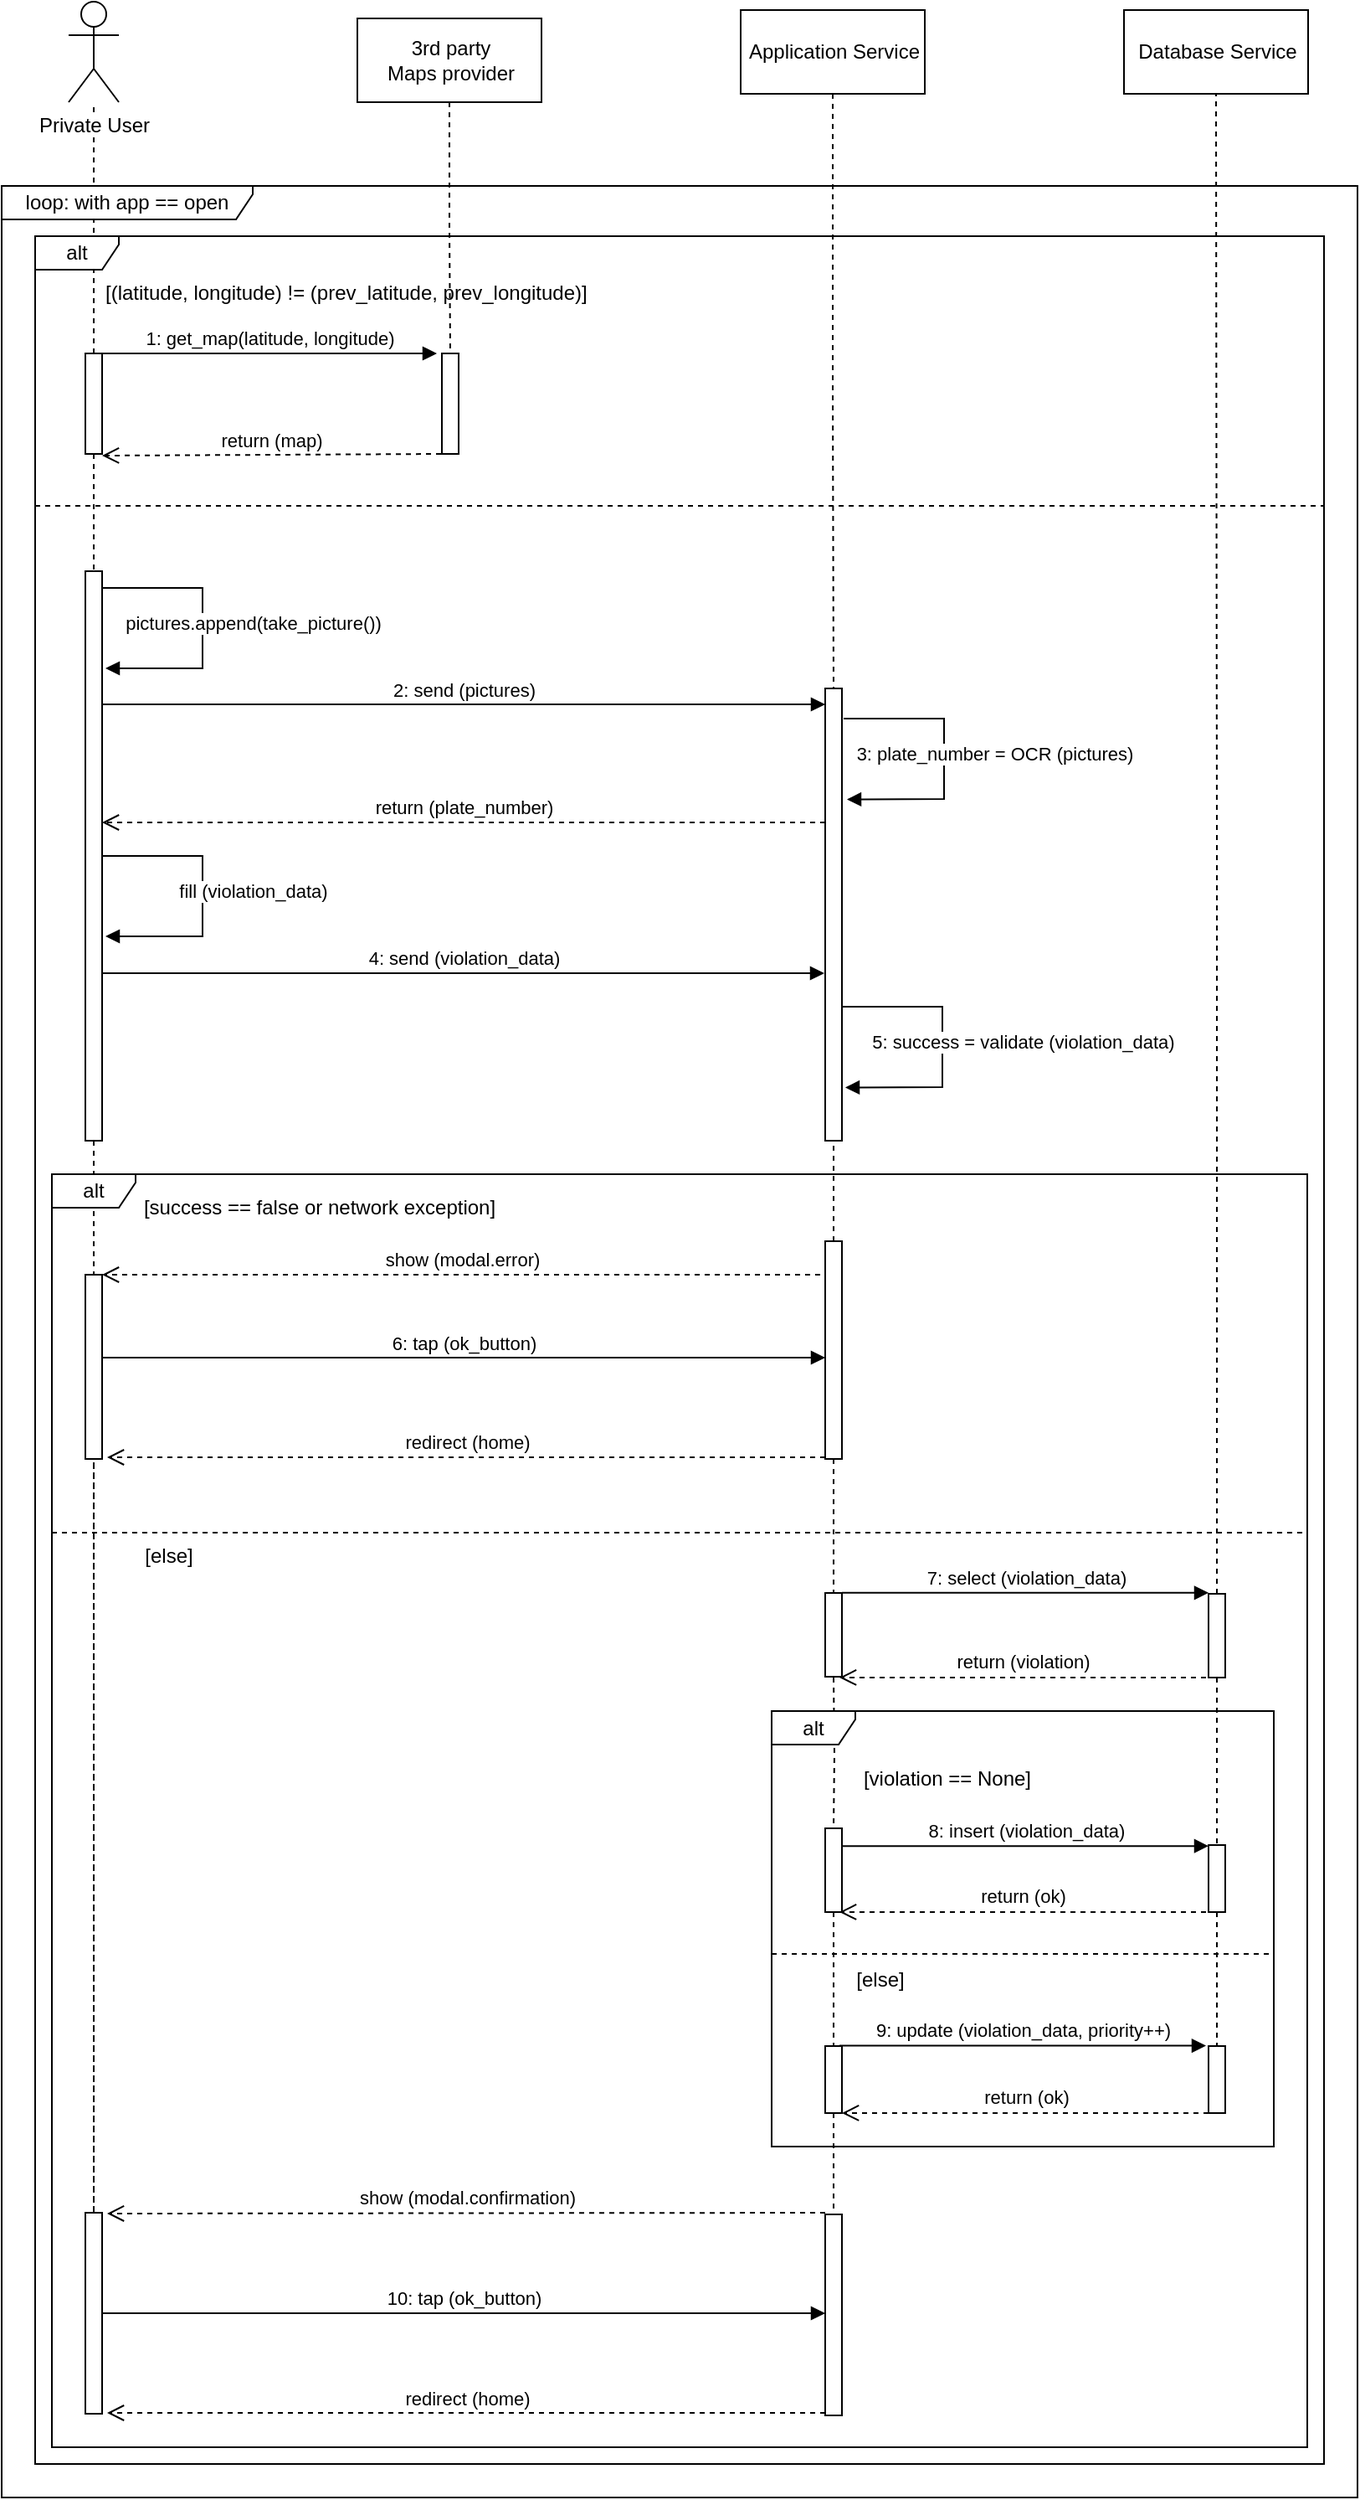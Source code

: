 <mxfile version="12.1.7" type="device" pages="1"><diagram id="Xesxn0rkYAWVuck-UJk9" name="Page-1"><mxGraphModel dx="1024" dy="1796" grid="1" gridSize="10" guides="1" tooltips="1" connect="1" arrows="1" fold="1" page="1" pageScale="1" pageWidth="827" pageHeight="1169" math="0" shadow="0"><root><mxCell id="0"/><mxCell id="1" parent="0"/><mxCell id="rjnQx0mTPhsEG-jWqTn9-60" value="" style="edgeStyle=orthogonalEdgeStyle;rounded=0;orthogonalLoop=1;jettySize=auto;html=1;dashed=1;endArrow=none;endFill=0;" edge="1" parent="1" target="rjnQx0mTPhsEG-jWqTn9-59"><mxGeometry relative="1" as="geometry"><mxPoint x="507" y="980.5" as="sourcePoint"/></mxGeometry></mxCell><mxCell id="rjnQx0mTPhsEG-jWqTn9-55" value="alt" style="shape=umlFrame;whiteSpace=wrap;html=1;width=50;height=20;" vertex="1" parent="1"><mxGeometry x="470" y="1000.5" width="300" height="260" as="geometry"/></mxCell><mxCell id="rjnQx0mTPhsEG-jWqTn9-10" value="" style="edgeStyle=orthogonalEdgeStyle;rounded=0;orthogonalLoop=1;jettySize=auto;html=1;dashed=1;endArrow=none;endFill=0;" edge="1" parent="1" source="rjnQx0mTPhsEG-jWqTn9-6" target="rjnQx0mTPhsEG-jWqTn9-1"><mxGeometry relative="1" as="geometry"/></mxCell><mxCell id="rjnQx0mTPhsEG-jWqTn9-87" value="" style="edgeStyle=orthogonalEdgeStyle;rounded=0;orthogonalLoop=1;jettySize=auto;html=1;dashed=1;endArrow=none;endFill=0;" edge="1" parent="1" source="rjnQx0mTPhsEG-jWqTn9-11" target="rjnQx0mTPhsEG-jWqTn9-86"><mxGeometry relative="1" as="geometry"/></mxCell><mxCell id="rjnQx0mTPhsEG-jWqTn9-28" value="alt" style="shape=umlFrame;whiteSpace=wrap;html=1;width=50;height=20;" vertex="1" parent="1"><mxGeometry x="30" y="120" width="770" height="1330" as="geometry"/></mxCell><mxCell id="rjnQx0mTPhsEG-jWqTn9-75" value="alt" style="shape=umlFrame;whiteSpace=wrap;html=1;width=50;height=20;" vertex="1" parent="1"><mxGeometry x="40" y="680" width="750" height="760" as="geometry"/></mxCell><mxCell id="rjnQx0mTPhsEG-jWqTn9-30" value="loop: with app == open" style="shape=umlFrame;whiteSpace=wrap;html=1;width=150;height=20;" vertex="1" parent="1"><mxGeometry x="10" y="90" width="810" height="1380" as="geometry"/></mxCell><mxCell id="rjnQx0mTPhsEG-jWqTn9-1" value="Private User" style="shape=umlActor;verticalLabelPosition=bottom;labelBackgroundColor=#ffffff;verticalAlign=top;html=1;outlineConnect=0;" vertex="1" parent="1"><mxGeometry x="50" y="-20" width="30" height="60" as="geometry"/></mxCell><mxCell id="rjnQx0mTPhsEG-jWqTn9-12" value="" style="edgeStyle=orthogonalEdgeStyle;rounded=0;orthogonalLoop=1;jettySize=auto;html=1;dashed=1;endArrow=none;endFill=0;" edge="1" parent="1" source="rjnQx0mTPhsEG-jWqTn9-6" target="rjnQx0mTPhsEG-jWqTn9-11"><mxGeometry relative="1" as="geometry"/></mxCell><mxCell id="rjnQx0mTPhsEG-jWqTn9-6" value="" style="html=1;points=[];perimeter=orthogonalPerimeter;" vertex="1" parent="1"><mxGeometry x="60" y="190" width="10" height="60" as="geometry"/></mxCell><mxCell id="rjnQx0mTPhsEG-jWqTn9-11" value="" style="html=1;points=[];perimeter=orthogonalPerimeter;" vertex="1" parent="1"><mxGeometry x="60" y="320" width="10" height="340" as="geometry"/></mxCell><mxCell id="rjnQx0mTPhsEG-jWqTn9-90" value="" style="edgeStyle=orthogonalEdgeStyle;rounded=0;orthogonalLoop=1;jettySize=auto;html=1;dashed=1;endArrow=none;endFill=0;" edge="1" parent="1" source="rjnQx0mTPhsEG-jWqTn9-86" target="rjnQx0mTPhsEG-jWqTn9-89"><mxGeometry relative="1" as="geometry"/></mxCell><mxCell id="rjnQx0mTPhsEG-jWqTn9-86" value="" style="html=1;points=[];perimeter=orthogonalPerimeter;" vertex="1" parent="1"><mxGeometry x="60" y="1300" width="10" height="120" as="geometry"/></mxCell><mxCell id="rjnQx0mTPhsEG-jWqTn9-13" value="" style="html=1;points=[];perimeter=orthogonalPerimeter;" vertex="1" parent="1"><mxGeometry x="273" y="190" width="10" height="60" as="geometry"/></mxCell><mxCell id="rjnQx0mTPhsEG-jWqTn9-18" value="" style="edgeStyle=orthogonalEdgeStyle;rounded=0;orthogonalLoop=1;jettySize=auto;html=1;dashed=1;endArrow=none;endFill=0;" edge="1" parent="1" source="rjnQx0mTPhsEG-jWqTn9-15" target="rjnQx0mTPhsEG-jWqTn9-13"><mxGeometry relative="1" as="geometry"/></mxCell><mxCell id="rjnQx0mTPhsEG-jWqTn9-15" value="3rd party&lt;br&gt;Maps provider" style="html=1;" vertex="1" parent="1"><mxGeometry x="222.5" y="-10" width="110" height="50" as="geometry"/></mxCell><mxCell id="rjnQx0mTPhsEG-jWqTn9-16" value="Database Service" style="html=1;" vertex="1" parent="1"><mxGeometry x="680.5" y="-15" width="110" height="50" as="geometry"/></mxCell><mxCell id="rjnQx0mTPhsEG-jWqTn9-20" value="" style="edgeStyle=orthogonalEdgeStyle;rounded=0;orthogonalLoop=1;jettySize=auto;html=1;dashed=1;endArrow=none;endFill=0;" edge="1" parent="1" source="rjnQx0mTPhsEG-jWqTn9-17" target="rjnQx0mTPhsEG-jWqTn9-19"><mxGeometry relative="1" as="geometry"/></mxCell><mxCell id="rjnQx0mTPhsEG-jWqTn9-17" value="Application Service" style="html=1;" vertex="1" parent="1"><mxGeometry x="451.5" y="-15" width="110" height="50" as="geometry"/></mxCell><mxCell id="rjnQx0mTPhsEG-jWqTn9-19" value="" style="html=1;points=[];perimeter=orthogonalPerimeter;" vertex="1" parent="1"><mxGeometry x="502" y="390" width="10" height="270" as="geometry"/></mxCell><mxCell id="rjnQx0mTPhsEG-jWqTn9-62" value="" style="edgeStyle=orthogonalEdgeStyle;rounded=0;orthogonalLoop=1;jettySize=auto;html=1;dashed=1;endArrow=none;endFill=0;" edge="1" parent="1" source="rjnQx0mTPhsEG-jWqTn9-59" target="rjnQx0mTPhsEG-jWqTn9-61"><mxGeometry relative="1" as="geometry"/></mxCell><mxCell id="rjnQx0mTPhsEG-jWqTn9-59" value="" style="html=1;points=[];perimeter=orthogonalPerimeter;" vertex="1" parent="1"><mxGeometry x="502" y="1070.5" width="10" height="50" as="geometry"/></mxCell><mxCell id="rjnQx0mTPhsEG-jWqTn9-72" value="" style="edgeStyle=orthogonalEdgeStyle;rounded=0;orthogonalLoop=1;jettySize=auto;html=1;dashed=1;endArrow=none;endFill=0;" edge="1" parent="1" source="rjnQx0mTPhsEG-jWqTn9-61" target="rjnQx0mTPhsEG-jWqTn9-71"><mxGeometry relative="1" as="geometry"/></mxCell><mxCell id="rjnQx0mTPhsEG-jWqTn9-61" value="" style="html=1;points=[];perimeter=orthogonalPerimeter;" vertex="1" parent="1"><mxGeometry x="502" y="1200.5" width="10" height="40" as="geometry"/></mxCell><mxCell id="rjnQx0mTPhsEG-jWqTn9-71" value="" style="html=1;points=[];perimeter=orthogonalPerimeter;" vertex="1" parent="1"><mxGeometry x="502" y="1301" width="10" height="120" as="geometry"/></mxCell><mxCell id="rjnQx0mTPhsEG-jWqTn9-23" value="1: get_map(latitude, longitude)" style="html=1;verticalAlign=bottom;endArrow=block;" edge="1" parent="1"><mxGeometry width="80" relative="1" as="geometry"><mxPoint x="70" y="190" as="sourcePoint"/><mxPoint x="270" y="190" as="targetPoint"/><mxPoint as="offset"/></mxGeometry></mxCell><mxCell id="rjnQx0mTPhsEG-jWqTn9-27" value="return (map)" style="html=1;verticalAlign=bottom;endArrow=open;dashed=1;endSize=8;" edge="1" parent="1"><mxGeometry relative="1" as="geometry"><mxPoint x="272.5" y="250" as="sourcePoint"/><mxPoint x="70" y="251" as="targetPoint"/></mxGeometry></mxCell><mxCell id="rjnQx0mTPhsEG-jWqTn9-31" value="" style="line;strokeWidth=1;fillColor=none;align=left;verticalAlign=middle;spacingTop=-1;spacingLeft=3;spacingRight=3;rotatable=0;labelPosition=right;points=[];portConstraint=eastwest;dashed=1;" vertex="1" parent="1"><mxGeometry x="30" y="277" width="770" height="8" as="geometry"/></mxCell><mxCell id="rjnQx0mTPhsEG-jWqTn9-34" value="[(latitude, longitude) != (prev_latitude, prev_longitude)]" style="text;html=1;" vertex="1" parent="1"><mxGeometry x="70" y="140" width="300" height="30" as="geometry"/></mxCell><mxCell id="rjnQx0mTPhsEG-jWqTn9-36" value="pictures.append(take_picture())" style="html=1;verticalAlign=bottom;endArrow=block;rounded=0;" edge="1" parent="1"><mxGeometry x="0.084" y="30" width="80" relative="1" as="geometry"><mxPoint x="70" y="330" as="sourcePoint"/><mxPoint x="72" y="378" as="targetPoint"/><Array as="points"><mxPoint x="130" y="330"/><mxPoint x="130" y="350"/><mxPoint x="130" y="378"/></Array><mxPoint as="offset"/></mxGeometry></mxCell><mxCell id="rjnQx0mTPhsEG-jWqTn9-37" value="2: send (pictures)" style="html=1;verticalAlign=bottom;endArrow=block;" edge="1" parent="1" target="rjnQx0mTPhsEG-jWqTn9-19"><mxGeometry width="80" relative="1" as="geometry"><mxPoint x="70" y="399.5" as="sourcePoint"/><mxPoint x="270" y="399.5" as="targetPoint"/><mxPoint as="offset"/></mxGeometry></mxCell><mxCell id="rjnQx0mTPhsEG-jWqTn9-38" value="3: plate_number = OCR (pictures)" style="html=1;verticalAlign=bottom;endArrow=block;entryX=1.2;entryY=0.728;entryDx=0;entryDy=0;entryPerimeter=0;rounded=0;" edge="1" parent="1"><mxGeometry x="0.084" y="30" width="80" relative="1" as="geometry"><mxPoint x="513" y="408" as="sourcePoint"/><mxPoint x="515" y="456.24" as="targetPoint"/><Array as="points"><mxPoint x="573" y="408"/><mxPoint x="573" y="428"/><mxPoint x="573" y="456"/></Array><mxPoint as="offset"/></mxGeometry></mxCell><mxCell id="rjnQx0mTPhsEG-jWqTn9-39" value="return (plate_number)" style="html=1;verticalAlign=bottom;endArrow=open;dashed=1;endSize=8;" edge="1" parent="1" target="rjnQx0mTPhsEG-jWqTn9-11"><mxGeometry relative="1" as="geometry"><mxPoint x="502" y="470" as="sourcePoint"/><mxPoint x="299.5" y="471" as="targetPoint"/></mxGeometry></mxCell><mxCell id="rjnQx0mTPhsEG-jWqTn9-40" value="4: send (violation_data)" style="html=1;verticalAlign=bottom;endArrow=block;" edge="1" parent="1"><mxGeometry width="80" relative="1" as="geometry"><mxPoint x="69.5" y="560" as="sourcePoint"/><mxPoint x="501.5" y="560" as="targetPoint"/><mxPoint as="offset"/></mxGeometry></mxCell><mxCell id="rjnQx0mTPhsEG-jWqTn9-41" value="5: success = validate (violation_data)" style="html=1;verticalAlign=bottom;endArrow=block;entryX=1.2;entryY=0.728;entryDx=0;entryDy=0;entryPerimeter=0;rounded=0;" edge="1" parent="1"><mxGeometry x="0.084" y="48" width="80" relative="1" as="geometry"><mxPoint x="512" y="580" as="sourcePoint"/><mxPoint x="514" y="628.24" as="targetPoint"/><Array as="points"><mxPoint x="572" y="580"/><mxPoint x="572" y="600"/><mxPoint x="572" y="628"/></Array><mxPoint as="offset"/></mxGeometry></mxCell><mxCell id="rjnQx0mTPhsEG-jWqTn9-49" value="" style="edgeStyle=orthogonalEdgeStyle;rounded=0;orthogonalLoop=1;jettySize=auto;html=1;endArrow=none;endFill=0;entryX=0.5;entryY=1;entryDx=0;entryDy=0;dashed=1;" edge="1" parent="1" source="rjnQx0mTPhsEG-jWqTn9-44" target="rjnQx0mTPhsEG-jWqTn9-16"><mxGeometry relative="1" as="geometry"><mxPoint x="736" y="90" as="targetPoint"/></mxGeometry></mxCell><mxCell id="rjnQx0mTPhsEG-jWqTn9-65" value="" style="edgeStyle=orthogonalEdgeStyle;rounded=0;orthogonalLoop=1;jettySize=auto;html=1;dashed=1;endArrow=none;endFill=0;" edge="1" parent="1" source="rjnQx0mTPhsEG-jWqTn9-44" target="rjnQx0mTPhsEG-jWqTn9-63"><mxGeometry relative="1" as="geometry"/></mxCell><mxCell id="rjnQx0mTPhsEG-jWqTn9-44" value="" style="html=1;points=[];perimeter=orthogonalPerimeter;" vertex="1" parent="1"><mxGeometry x="731" y="930.5" width="10" height="50" as="geometry"/></mxCell><mxCell id="rjnQx0mTPhsEG-jWqTn9-68" value="" style="edgeStyle=orthogonalEdgeStyle;rounded=0;orthogonalLoop=1;jettySize=auto;html=1;dashed=1;endArrow=none;endFill=0;" edge="1" parent="1" source="rjnQx0mTPhsEG-jWqTn9-63" target="rjnQx0mTPhsEG-jWqTn9-67"><mxGeometry relative="1" as="geometry"/></mxCell><mxCell id="rjnQx0mTPhsEG-jWqTn9-63" value="" style="html=1;points=[];perimeter=orthogonalPerimeter;" vertex="1" parent="1"><mxGeometry x="731" y="1080.5" width="10" height="40" as="geometry"/></mxCell><mxCell id="rjnQx0mTPhsEG-jWqTn9-67" value="" style="html=1;points=[];perimeter=orthogonalPerimeter;" vertex="1" parent="1"><mxGeometry x="731" y="1200.5" width="10" height="40" as="geometry"/></mxCell><mxCell id="rjnQx0mTPhsEG-jWqTn9-50" value="8: insert (violation_data)" style="html=1;verticalAlign=bottom;endArrow=block;exitX=1;exitY=0.212;exitDx=0;exitDy=0;exitPerimeter=0;" edge="1" parent="1" source="rjnQx0mTPhsEG-jWqTn9-59" target="rjnQx0mTPhsEG-jWqTn9-63"><mxGeometry width="80" relative="1" as="geometry"><mxPoint x="512" y="1045.5" as="sourcePoint"/><mxPoint x="731" y="1103.7" as="targetPoint"/><mxPoint as="offset"/></mxGeometry></mxCell><mxCell id="rjnQx0mTPhsEG-jWqTn9-52" value="7: select (violation_data)" style="html=1;verticalAlign=bottom;endArrow=block;" edge="1" parent="1"><mxGeometry width="80" relative="1" as="geometry"><mxPoint x="512" y="929.91" as="sourcePoint"/><mxPoint x="731" y="929.91" as="targetPoint"/><mxPoint as="offset"/></mxGeometry></mxCell><mxCell id="rjnQx0mTPhsEG-jWqTn9-53" value="return (ok)" style="html=1;verticalAlign=bottom;endArrow=open;dashed=1;endSize=8;entryX=0.14;entryY=0.294;entryDx=0;entryDy=0;entryPerimeter=0;" edge="1" parent="1"><mxGeometry relative="1" as="geometry"><mxPoint x="729.5" y="1120.48" as="sourcePoint"/><mxPoint x="510.5" y="1120.48" as="targetPoint"/></mxGeometry></mxCell><mxCell id="rjnQx0mTPhsEG-jWqTn9-56" value="[violation == None]" style="text;html=1;strokeColor=none;fillColor=none;align=center;verticalAlign=middle;whiteSpace=wrap;rounded=0;" vertex="1" parent="1"><mxGeometry x="520" y="1030.5" width="110" height="20" as="geometry"/></mxCell><mxCell id="rjnQx0mTPhsEG-jWqTn9-57" value="[else]" style="text;html=1;strokeColor=none;fillColor=none;align=center;verticalAlign=middle;whiteSpace=wrap;rounded=0;" vertex="1" parent="1"><mxGeometry x="520" y="1150.5" width="30" height="20" as="geometry"/></mxCell><mxCell id="rjnQx0mTPhsEG-jWqTn9-58" value="" style="line;strokeWidth=1;fillColor=none;align=left;verticalAlign=middle;spacingTop=-1;spacingLeft=3;spacingRight=3;rotatable=0;labelPosition=right;points=[];portConstraint=eastwest;dashed=1;" vertex="1" parent="1"><mxGeometry x="470" y="1141.5" width="300" height="8" as="geometry"/></mxCell><mxCell id="rjnQx0mTPhsEG-jWqTn9-66" value="return (violation)" style="html=1;verticalAlign=bottom;endArrow=open;dashed=1;endSize=8;entryX=0.14;entryY=0.294;entryDx=0;entryDy=0;entryPerimeter=0;" edge="1" parent="1"><mxGeometry relative="1" as="geometry"><mxPoint x="729.5" y="980.48" as="sourcePoint"/><mxPoint x="510.5" y="980.48" as="targetPoint"/></mxGeometry></mxCell><mxCell id="rjnQx0mTPhsEG-jWqTn9-69" value="9: update (violation_data, priority++)" style="html=1;verticalAlign=bottom;endArrow=block;exitX=1;exitY=0.116;exitDx=0;exitDy=0;exitPerimeter=0;" edge="1" parent="1"><mxGeometry width="80" relative="1" as="geometry"><mxPoint x="510.5" y="1200.3" as="sourcePoint"/><mxPoint x="729.5" y="1200.3" as="targetPoint"/><mxPoint as="offset"/></mxGeometry></mxCell><mxCell id="rjnQx0mTPhsEG-jWqTn9-70" value="return (ok)" style="html=1;verticalAlign=bottom;endArrow=open;dashed=1;endSize=8;entryX=0.14;entryY=0.294;entryDx=0;entryDy=0;entryPerimeter=0;" edge="1" parent="1"><mxGeometry relative="1" as="geometry"><mxPoint x="731" y="1240.48" as="sourcePoint"/><mxPoint x="512" y="1240.48" as="targetPoint"/></mxGeometry></mxCell><mxCell id="rjnQx0mTPhsEG-jWqTn9-73" value="show (modal.confirmation)" style="html=1;verticalAlign=bottom;endArrow=open;dashed=1;endSize=8;" edge="1" parent="1"><mxGeometry relative="1" as="geometry"><mxPoint x="502" y="1300" as="sourcePoint"/><mxPoint x="73" y="1300.5" as="targetPoint"/></mxGeometry></mxCell><mxCell id="rjnQx0mTPhsEG-jWqTn9-76" value="" style="line;strokeWidth=1;fillColor=none;align=left;verticalAlign=middle;spacingTop=-1;spacingLeft=3;spacingRight=3;rotatable=0;labelPosition=right;points=[];portConstraint=eastwest;dashed=1;" vertex="1" parent="1"><mxGeometry x="40" y="890" width="750" height="8" as="geometry"/></mxCell><mxCell id="rjnQx0mTPhsEG-jWqTn9-79" value="" style="edgeStyle=orthogonalEdgeStyle;rounded=0;orthogonalLoop=1;jettySize=auto;html=1;dashed=1;endArrow=none;endFill=0;" edge="1" parent="1" source="rjnQx0mTPhsEG-jWqTn9-78" target="rjnQx0mTPhsEG-jWqTn9-19"><mxGeometry relative="1" as="geometry"/></mxCell><mxCell id="rjnQx0mTPhsEG-jWqTn9-81" value="" style="edgeStyle=orthogonalEdgeStyle;rounded=0;orthogonalLoop=1;jettySize=auto;html=1;dashed=1;endArrow=none;endFill=0;" edge="1" parent="1" source="rjnQx0mTPhsEG-jWqTn9-78" target="rjnQx0mTPhsEG-jWqTn9-80"><mxGeometry relative="1" as="geometry"/></mxCell><mxCell id="rjnQx0mTPhsEG-jWqTn9-78" value="" style="html=1;points=[];perimeter=orthogonalPerimeter;" vertex="1" parent="1"><mxGeometry x="502" y="720" width="10" height="130" as="geometry"/></mxCell><mxCell id="rjnQx0mTPhsEG-jWqTn9-80" value="" style="html=1;points=[];perimeter=orthogonalPerimeter;" vertex="1" parent="1"><mxGeometry x="502" y="930" width="10" height="50" as="geometry"/></mxCell><mxCell id="rjnQx0mTPhsEG-jWqTn9-82" value="fill (violation_data)" style="html=1;verticalAlign=bottom;endArrow=block;rounded=0;" edge="1" parent="1"><mxGeometry x="0.084" y="30" width="80" relative="1" as="geometry"><mxPoint x="70" y="490" as="sourcePoint"/><mxPoint x="72" y="538" as="targetPoint"/><Array as="points"><mxPoint x="130" y="490"/><mxPoint x="130" y="510"/><mxPoint x="130" y="538"/></Array><mxPoint as="offset"/></mxGeometry></mxCell><mxCell id="rjnQx0mTPhsEG-jWqTn9-84" value="[success == false or network exception]" style="text;html=1;strokeColor=none;fillColor=none;align=center;verticalAlign=middle;whiteSpace=wrap;rounded=0;" vertex="1" parent="1"><mxGeometry x="90" y="690" width="220" height="20" as="geometry"/></mxCell><mxCell id="rjnQx0mTPhsEG-jWqTn9-85" value="[else]" style="text;html=1;strokeColor=none;fillColor=none;align=center;verticalAlign=middle;whiteSpace=wrap;rounded=0;" vertex="1" parent="1"><mxGeometry x="80" y="898" width="60" height="20" as="geometry"/></mxCell><mxCell id="rjnQx0mTPhsEG-jWqTn9-89" value="" style="html=1;points=[];perimeter=orthogonalPerimeter;" vertex="1" parent="1"><mxGeometry x="60" y="740" width="10" height="110" as="geometry"/></mxCell><mxCell id="rjnQx0mTPhsEG-jWqTn9-93" value="show (modal.error)" style="html=1;verticalAlign=bottom;endArrow=open;dashed=1;endSize=8;" edge="1" parent="1" target="rjnQx0mTPhsEG-jWqTn9-89"><mxGeometry relative="1" as="geometry"><mxPoint x="499" y="740" as="sourcePoint"/><mxPoint x="67" y="740" as="targetPoint"/></mxGeometry></mxCell><mxCell id="rjnQx0mTPhsEG-jWqTn9-94" value="6: tap (ok_button)" style="html=1;verticalAlign=bottom;endArrow=block;" edge="1" parent="1"><mxGeometry width="80" relative="1" as="geometry"><mxPoint x="70" y="789.5" as="sourcePoint"/><mxPoint x="502" y="789.5" as="targetPoint"/><mxPoint as="offset"/></mxGeometry></mxCell><mxCell id="rjnQx0mTPhsEG-jWqTn9-95" value="redirect (home)" style="html=1;verticalAlign=bottom;endArrow=open;dashed=1;endSize=8;" edge="1" parent="1"><mxGeometry relative="1" as="geometry"><mxPoint x="502" y="849" as="sourcePoint"/><mxPoint x="73" y="849" as="targetPoint"/></mxGeometry></mxCell><mxCell id="rjnQx0mTPhsEG-jWqTn9-96" value="10: tap (ok_button)" style="html=1;verticalAlign=bottom;endArrow=block;" edge="1" parent="1"><mxGeometry width="80" relative="1" as="geometry"><mxPoint x="70" y="1360" as="sourcePoint"/><mxPoint x="502" y="1360" as="targetPoint"/><mxPoint as="offset"/></mxGeometry></mxCell><mxCell id="rjnQx0mTPhsEG-jWqTn9-97" value="redirect (home)" style="html=1;verticalAlign=bottom;endArrow=open;dashed=1;endSize=8;" edge="1" parent="1"><mxGeometry relative="1" as="geometry"><mxPoint x="502" y="1419.5" as="sourcePoint"/><mxPoint x="73" y="1419.5" as="targetPoint"/></mxGeometry></mxCell></root></mxGraphModel></diagram></mxfile>